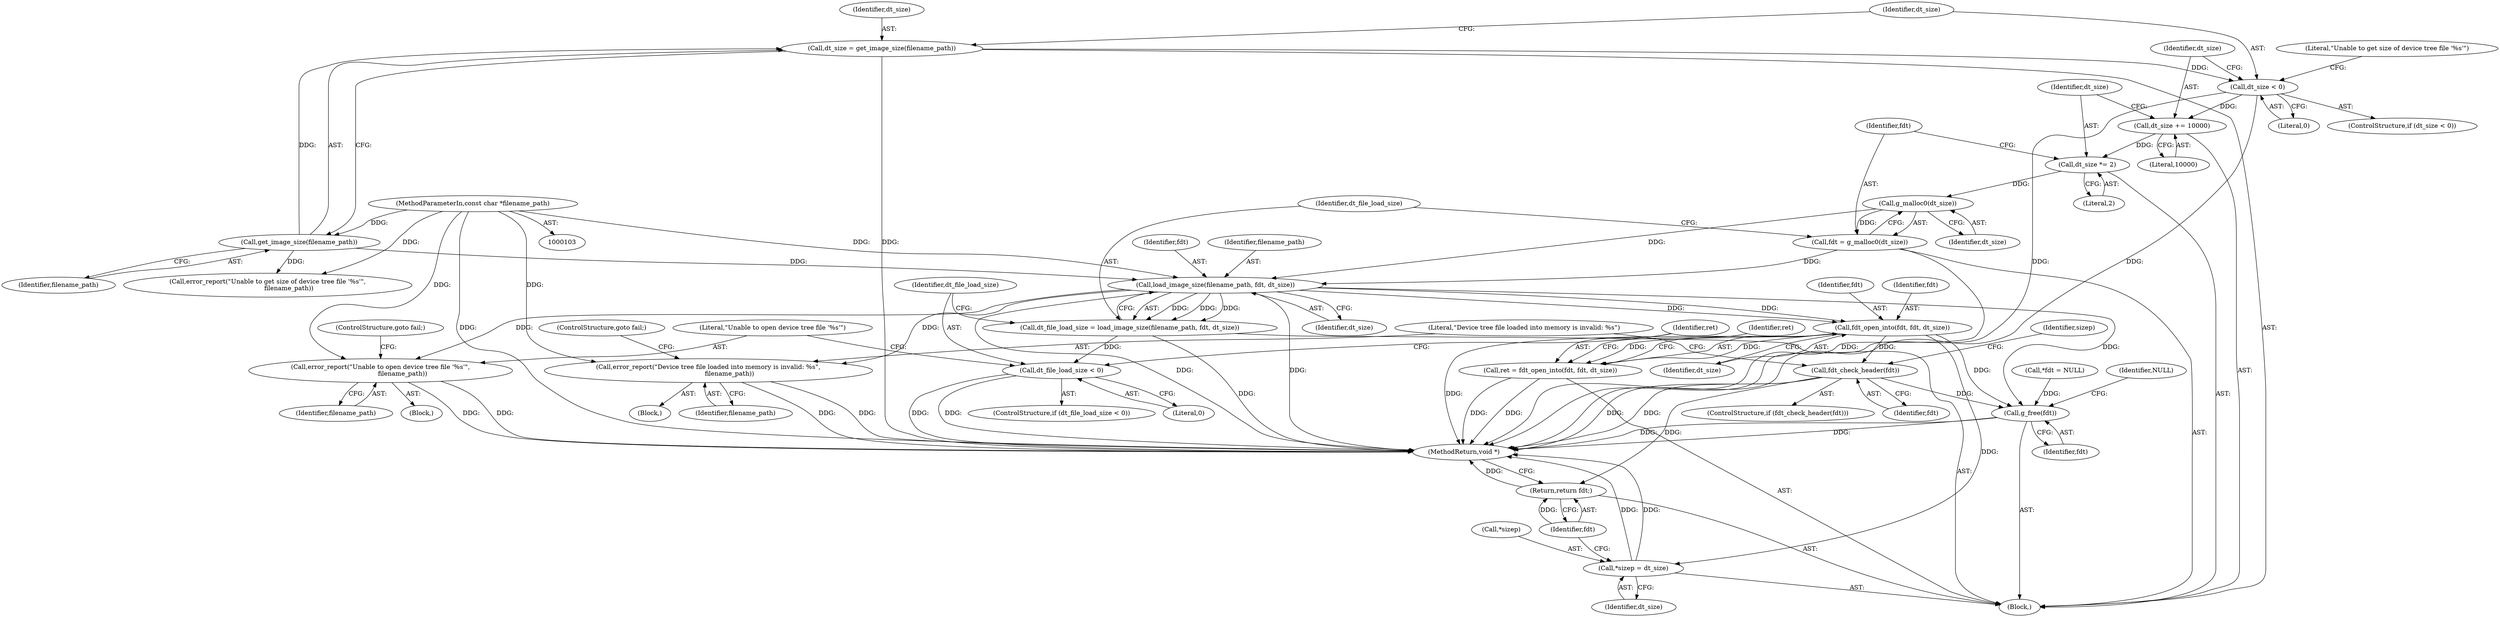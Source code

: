 digraph "0_qemu_da885fe1ee8b4589047484bd7fa05a4905b52b17@API" {
"1000139" [label="(Call,g_malloc0(dt_size))"];
"1000134" [label="(Call,dt_size *= 2)"];
"1000131" [label="(Call,dt_size += 10000)"];
"1000123" [label="(Call,dt_size < 0)"];
"1000118" [label="(Call,dt_size = get_image_size(filename_path))"];
"1000120" [label="(Call,get_image_size(filename_path))"];
"1000104" [label="(MethodParameterIn,const char *filename_path)"];
"1000137" [label="(Call,fdt = g_malloc0(dt_size))"];
"1000143" [label="(Call,load_image_size(filename_path, fdt, dt_size))"];
"1000141" [label="(Call,dt_file_load_size = load_image_size(filename_path, fdt, dt_size))"];
"1000148" [label="(Call,dt_file_load_size < 0)"];
"1000152" [label="(Call,error_report(\"Unable to open device tree file '%s'\",\n                      filename_path))"];
"1000158" [label="(Call,fdt_open_into(fdt, fdt, dt_size))"];
"1000156" [label="(Call,ret = fdt_open_into(fdt, fdt, dt_size))"];
"1000169" [label="(Call,fdt_check_header(fdt))"];
"1000180" [label="(Return,return fdt;)"];
"1000183" [label="(Call,g_free(fdt))"];
"1000176" [label="(Call,*sizep = dt_size)"];
"1000172" [label="(Call,error_report(\"Device tree file loaded into memory is invalid: %s\",\n                     filename_path))"];
"1000157" [label="(Identifier,ret)"];
"1000175" [label="(ControlStructure,goto fail;)"];
"1000154" [label="(Identifier,filename_path)"];
"1000141" [label="(Call,dt_file_load_size = load_image_size(filename_path, fdt, dt_size))"];
"1000180" [label="(Return,return fdt;)"];
"1000142" [label="(Identifier,dt_file_load_size)"];
"1000138" [label="(Identifier,fdt)"];
"1000119" [label="(Identifier,dt_size)"];
"1000140" [label="(Identifier,dt_size)"];
"1000183" [label="(Call,g_free(fdt))"];
"1000153" [label="(Literal,\"Unable to open device tree file '%s'\")"];
"1000156" [label="(Call,ret = fdt_open_into(fdt, fdt, dt_size))"];
"1000168" [label="(ControlStructure,if (fdt_check_header(fdt)))"];
"1000123" [label="(Call,dt_size < 0)"];
"1000163" [label="(Identifier,ret)"];
"1000118" [label="(Call,dt_size = get_image_size(filename_path))"];
"1000155" [label="(ControlStructure,goto fail;)"];
"1000136" [label="(Literal,2)"];
"1000173" [label="(Literal,\"Device tree file loaded into memory is invalid: %s\")"];
"1000170" [label="(Identifier,fdt)"];
"1000161" [label="(Identifier,dt_size)"];
"1000186" [label="(Identifier,NULL)"];
"1000135" [label="(Identifier,dt_size)"];
"1000176" [label="(Call,*sizep = dt_size)"];
"1000177" [label="(Call,*sizep)"];
"1000172" [label="(Call,error_report(\"Device tree file loaded into memory is invalid: %s\",\n                     filename_path))"];
"1000150" [label="(Literal,0)"];
"1000151" [label="(Block,)"];
"1000147" [label="(ControlStructure,if (dt_file_load_size < 0))"];
"1000160" [label="(Identifier,fdt)"];
"1000169" [label="(Call,fdt_check_header(fdt))"];
"1000111" [label="(Call,*fdt = NULL)"];
"1000174" [label="(Identifier,filename_path)"];
"1000106" [label="(Block,)"];
"1000131" [label="(Call,dt_size += 10000)"];
"1000133" [label="(Literal,10000)"];
"1000134" [label="(Call,dt_size *= 2)"];
"1000145" [label="(Identifier,fdt)"];
"1000149" [label="(Identifier,dt_file_load_size)"];
"1000184" [label="(Identifier,fdt)"];
"1000122" [label="(ControlStructure,if (dt_size < 0))"];
"1000104" [label="(MethodParameterIn,const char *filename_path)"];
"1000128" [label="(Literal,\"Unable to get size of device tree file '%s'\")"];
"1000187" [label="(MethodReturn,void *)"];
"1000152" [label="(Call,error_report(\"Unable to open device tree file '%s'\",\n                      filename_path))"];
"1000178" [label="(Identifier,sizep)"];
"1000125" [label="(Literal,0)"];
"1000132" [label="(Identifier,dt_size)"];
"1000158" [label="(Call,fdt_open_into(fdt, fdt, dt_size))"];
"1000139" [label="(Call,g_malloc0(dt_size))"];
"1000120" [label="(Call,get_image_size(filename_path))"];
"1000137" [label="(Call,fdt = g_malloc0(dt_size))"];
"1000127" [label="(Call,error_report(\"Unable to get size of device tree file '%s'\",\n                     filename_path))"];
"1000148" [label="(Call,dt_file_load_size < 0)"];
"1000146" [label="(Identifier,dt_size)"];
"1000171" [label="(Block,)"];
"1000159" [label="(Identifier,fdt)"];
"1000143" [label="(Call,load_image_size(filename_path, fdt, dt_size))"];
"1000181" [label="(Identifier,fdt)"];
"1000121" [label="(Identifier,filename_path)"];
"1000179" [label="(Identifier,dt_size)"];
"1000124" [label="(Identifier,dt_size)"];
"1000144" [label="(Identifier,filename_path)"];
"1000139" -> "1000137"  [label="AST: "];
"1000139" -> "1000140"  [label="CFG: "];
"1000140" -> "1000139"  [label="AST: "];
"1000137" -> "1000139"  [label="CFG: "];
"1000139" -> "1000137"  [label="DDG: "];
"1000134" -> "1000139"  [label="DDG: "];
"1000139" -> "1000143"  [label="DDG: "];
"1000134" -> "1000106"  [label="AST: "];
"1000134" -> "1000136"  [label="CFG: "];
"1000135" -> "1000134"  [label="AST: "];
"1000136" -> "1000134"  [label="AST: "];
"1000138" -> "1000134"  [label="CFG: "];
"1000131" -> "1000134"  [label="DDG: "];
"1000131" -> "1000106"  [label="AST: "];
"1000131" -> "1000133"  [label="CFG: "];
"1000132" -> "1000131"  [label="AST: "];
"1000133" -> "1000131"  [label="AST: "];
"1000135" -> "1000131"  [label="CFG: "];
"1000123" -> "1000131"  [label="DDG: "];
"1000123" -> "1000122"  [label="AST: "];
"1000123" -> "1000125"  [label="CFG: "];
"1000124" -> "1000123"  [label="AST: "];
"1000125" -> "1000123"  [label="AST: "];
"1000128" -> "1000123"  [label="CFG: "];
"1000132" -> "1000123"  [label="CFG: "];
"1000123" -> "1000187"  [label="DDG: "];
"1000123" -> "1000187"  [label="DDG: "];
"1000118" -> "1000123"  [label="DDG: "];
"1000118" -> "1000106"  [label="AST: "];
"1000118" -> "1000120"  [label="CFG: "];
"1000119" -> "1000118"  [label="AST: "];
"1000120" -> "1000118"  [label="AST: "];
"1000124" -> "1000118"  [label="CFG: "];
"1000118" -> "1000187"  [label="DDG: "];
"1000120" -> "1000118"  [label="DDG: "];
"1000120" -> "1000121"  [label="CFG: "];
"1000121" -> "1000120"  [label="AST: "];
"1000104" -> "1000120"  [label="DDG: "];
"1000120" -> "1000127"  [label="DDG: "];
"1000120" -> "1000143"  [label="DDG: "];
"1000104" -> "1000103"  [label="AST: "];
"1000104" -> "1000187"  [label="DDG: "];
"1000104" -> "1000127"  [label="DDG: "];
"1000104" -> "1000143"  [label="DDG: "];
"1000104" -> "1000152"  [label="DDG: "];
"1000104" -> "1000172"  [label="DDG: "];
"1000137" -> "1000106"  [label="AST: "];
"1000138" -> "1000137"  [label="AST: "];
"1000142" -> "1000137"  [label="CFG: "];
"1000137" -> "1000187"  [label="DDG: "];
"1000137" -> "1000143"  [label="DDG: "];
"1000143" -> "1000141"  [label="AST: "];
"1000143" -> "1000146"  [label="CFG: "];
"1000144" -> "1000143"  [label="AST: "];
"1000145" -> "1000143"  [label="AST: "];
"1000146" -> "1000143"  [label="AST: "];
"1000141" -> "1000143"  [label="CFG: "];
"1000143" -> "1000187"  [label="DDG: "];
"1000143" -> "1000187"  [label="DDG: "];
"1000143" -> "1000141"  [label="DDG: "];
"1000143" -> "1000141"  [label="DDG: "];
"1000143" -> "1000141"  [label="DDG: "];
"1000143" -> "1000152"  [label="DDG: "];
"1000143" -> "1000158"  [label="DDG: "];
"1000143" -> "1000158"  [label="DDG: "];
"1000143" -> "1000172"  [label="DDG: "];
"1000143" -> "1000183"  [label="DDG: "];
"1000141" -> "1000106"  [label="AST: "];
"1000142" -> "1000141"  [label="AST: "];
"1000149" -> "1000141"  [label="CFG: "];
"1000141" -> "1000187"  [label="DDG: "];
"1000141" -> "1000148"  [label="DDG: "];
"1000148" -> "1000147"  [label="AST: "];
"1000148" -> "1000150"  [label="CFG: "];
"1000149" -> "1000148"  [label="AST: "];
"1000150" -> "1000148"  [label="AST: "];
"1000153" -> "1000148"  [label="CFG: "];
"1000157" -> "1000148"  [label="CFG: "];
"1000148" -> "1000187"  [label="DDG: "];
"1000148" -> "1000187"  [label="DDG: "];
"1000152" -> "1000151"  [label="AST: "];
"1000152" -> "1000154"  [label="CFG: "];
"1000153" -> "1000152"  [label="AST: "];
"1000154" -> "1000152"  [label="AST: "];
"1000155" -> "1000152"  [label="CFG: "];
"1000152" -> "1000187"  [label="DDG: "];
"1000152" -> "1000187"  [label="DDG: "];
"1000158" -> "1000156"  [label="AST: "];
"1000158" -> "1000161"  [label="CFG: "];
"1000159" -> "1000158"  [label="AST: "];
"1000160" -> "1000158"  [label="AST: "];
"1000161" -> "1000158"  [label="AST: "];
"1000156" -> "1000158"  [label="CFG: "];
"1000158" -> "1000187"  [label="DDG: "];
"1000158" -> "1000156"  [label="DDG: "];
"1000158" -> "1000156"  [label="DDG: "];
"1000158" -> "1000169"  [label="DDG: "];
"1000158" -> "1000176"  [label="DDG: "];
"1000158" -> "1000183"  [label="DDG: "];
"1000156" -> "1000106"  [label="AST: "];
"1000157" -> "1000156"  [label="AST: "];
"1000163" -> "1000156"  [label="CFG: "];
"1000156" -> "1000187"  [label="DDG: "];
"1000156" -> "1000187"  [label="DDG: "];
"1000169" -> "1000168"  [label="AST: "];
"1000169" -> "1000170"  [label="CFG: "];
"1000170" -> "1000169"  [label="AST: "];
"1000173" -> "1000169"  [label="CFG: "];
"1000178" -> "1000169"  [label="CFG: "];
"1000169" -> "1000187"  [label="DDG: "];
"1000169" -> "1000187"  [label="DDG: "];
"1000169" -> "1000180"  [label="DDG: "];
"1000169" -> "1000183"  [label="DDG: "];
"1000180" -> "1000106"  [label="AST: "];
"1000180" -> "1000181"  [label="CFG: "];
"1000181" -> "1000180"  [label="AST: "];
"1000187" -> "1000180"  [label="CFG: "];
"1000180" -> "1000187"  [label="DDG: "];
"1000181" -> "1000180"  [label="DDG: "];
"1000183" -> "1000106"  [label="AST: "];
"1000183" -> "1000184"  [label="CFG: "];
"1000184" -> "1000183"  [label="AST: "];
"1000186" -> "1000183"  [label="CFG: "];
"1000183" -> "1000187"  [label="DDG: "];
"1000183" -> "1000187"  [label="DDG: "];
"1000111" -> "1000183"  [label="DDG: "];
"1000176" -> "1000106"  [label="AST: "];
"1000176" -> "1000179"  [label="CFG: "];
"1000177" -> "1000176"  [label="AST: "];
"1000179" -> "1000176"  [label="AST: "];
"1000181" -> "1000176"  [label="CFG: "];
"1000176" -> "1000187"  [label="DDG: "];
"1000176" -> "1000187"  [label="DDG: "];
"1000172" -> "1000171"  [label="AST: "];
"1000172" -> "1000174"  [label="CFG: "];
"1000173" -> "1000172"  [label="AST: "];
"1000174" -> "1000172"  [label="AST: "];
"1000175" -> "1000172"  [label="CFG: "];
"1000172" -> "1000187"  [label="DDG: "];
"1000172" -> "1000187"  [label="DDG: "];
}
